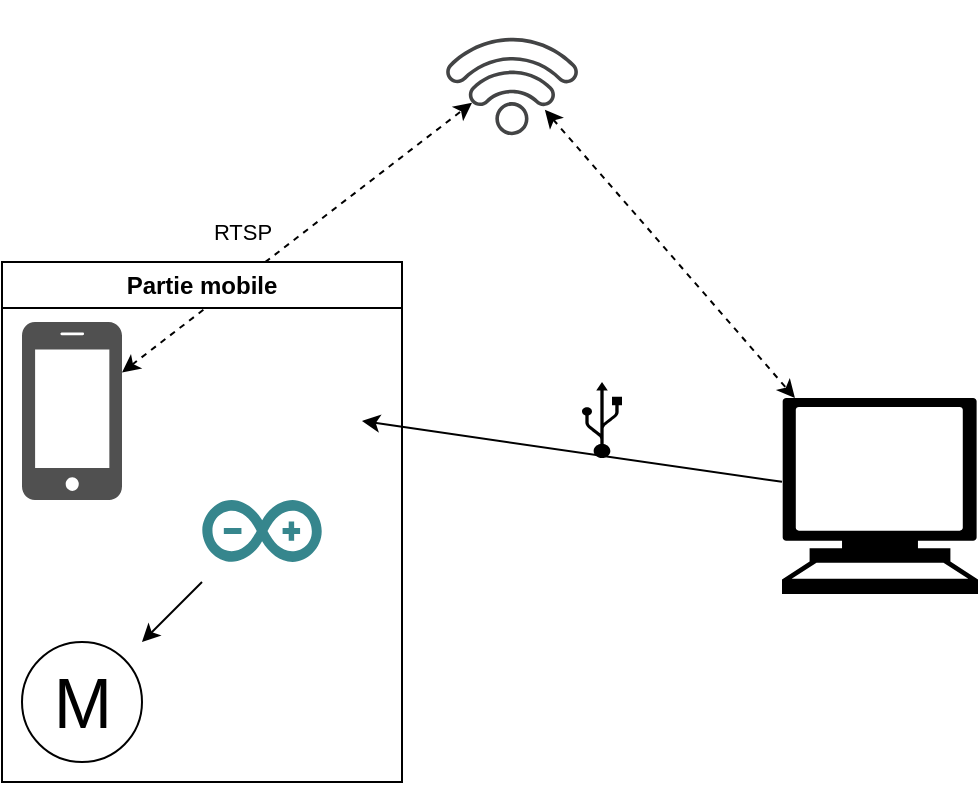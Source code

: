 <mxfile version="24.4.0" type="github">
  <diagram name="Page-1" id="umgqCY9OMrEJ4LGfMz6i">
    <mxGraphModel dx="845" dy="579" grid="1" gridSize="10" guides="1" tooltips="1" connect="1" arrows="1" fold="1" page="1" pageScale="1" pageWidth="827" pageHeight="1169" math="0" shadow="0">
      <root>
        <mxCell id="0" />
        <mxCell id="1" parent="0" />
        <mxCell id="Epj7JIrtIlC2Fcc0TvX--2" value="" style="html=1;labelBackgroundColor=#ffffff;startArrow=classic;startFill=1;startSize=6;endArrow=classic;endFill=1;endSize=6;jettySize=auto;orthogonalLoop=1;strokeWidth=1;dashed=1;fontSize=14;rounded=0;" parent="1" source="Epj7JIrtIlC2Fcc0TvX--19" target="Epj7JIrtIlC2Fcc0TvX--16" edge="1">
          <mxGeometry width="60" height="60" relative="1" as="geometry">
            <mxPoint x="330" y="150" as="sourcePoint" />
            <mxPoint x="460" y="242.141" as="targetPoint" />
          </mxGeometry>
        </mxCell>
        <mxCell id="Epj7JIrtIlC2Fcc0TvX--5" value="" style="shape=image;html=1;verticalAlign=top;verticalLabelPosition=bottom;labelBackgroundColor=#ffffff;imageAspect=0;aspect=fixed;image=https://cdn1.iconfinder.com/data/icons/ionicons-fill-vol-2/512/logo-python-128.png" parent="1" vertex="1">
          <mxGeometry x="494" y="358" width="50" height="50" as="geometry" />
        </mxCell>
        <mxCell id="Epj7JIrtIlC2Fcc0TvX--8" value="" style="endArrow=classic;html=1;rounded=0;entryX=1;entryY=0.5;entryDx=0;entryDy=0;" parent="1" source="Epj7JIrtIlC2Fcc0TvX--16" target="Epj7JIrtIlC2Fcc0TvX--10" edge="1">
          <mxGeometry relative="1" as="geometry">
            <mxPoint x="460" y="301.984" as="sourcePoint" />
            <mxPoint x="540" y="390" as="targetPoint" />
          </mxGeometry>
        </mxCell>
        <mxCell id="Epj7JIrtIlC2Fcc0TvX--12" value="" style="html=1;labelBackgroundColor=#ffffff;startArrow=classic;startFill=1;startSize=6;endArrow=classic;endFill=1;endSize=6;jettySize=auto;orthogonalLoop=1;strokeWidth=1;dashed=1;fontSize=14;rounded=0;" parent="1" source="Epj7JIrtIlC2Fcc0TvX--13" target="Epj7JIrtIlC2Fcc0TvX--19" edge="1">
          <mxGeometry width="60" height="60" relative="1" as="geometry">
            <mxPoint x="150" y="260" as="sourcePoint" />
            <mxPoint x="287.0" y="141.004" as="targetPoint" />
          </mxGeometry>
        </mxCell>
        <mxCell id="Epj7JIrtIlC2Fcc0TvX--14" value="RTSP" style="edgeLabel;html=1;align=center;verticalAlign=middle;resizable=0;points=[];" parent="Epj7JIrtIlC2Fcc0TvX--12" vertex="1" connectable="0">
          <mxGeometry x="0.043" y="-3" relative="1" as="geometry">
            <mxPoint x="-33" y="-3" as="offset" />
          </mxGeometry>
        </mxCell>
        <mxCell id="Epj7JIrtIlC2Fcc0TvX--15" value="Partie mobile" style="swimlane;whiteSpace=wrap;html=1;" parent="1" vertex="1">
          <mxGeometry x="80" y="280" width="200" height="260" as="geometry" />
        </mxCell>
        <mxCell id="Epj7JIrtIlC2Fcc0TvX--13" value="" style="sketch=0;pointerEvents=1;shadow=0;dashed=0;html=1;strokeColor=none;fillColor=#505050;labelPosition=center;verticalLabelPosition=bottom;verticalAlign=top;outlineConnect=0;align=center;shape=mxgraph.office.devices.cell_phone_iphone_proportional;" parent="Epj7JIrtIlC2Fcc0TvX--15" vertex="1">
          <mxGeometry x="10" y="30" width="50" height="89" as="geometry" />
        </mxCell>
        <mxCell id="Epj7JIrtIlC2Fcc0TvX--10" value="" style="shape=image;html=1;verticalAlign=top;verticalLabelPosition=bottom;labelBackgroundColor=#ffffff;imageAspect=0;aspect=fixed;image=https://cdn2.iconfinder.com/data/icons/electronic-13/480/3-electronic-arduino-chipset-icon-2-128.png" parent="Epj7JIrtIlC2Fcc0TvX--15" vertex="1">
          <mxGeometry x="80" y="29.5" width="100" height="100" as="geometry" />
        </mxCell>
        <mxCell id="Epj7JIrtIlC2Fcc0TvX--11" value="" style="dashed=0;outlineConnect=0;html=1;align=center;labelPosition=center;verticalLabelPosition=bottom;verticalAlign=top;shape=mxgraph.weblogos.arduino;fillColor=#36868D;strokeColor=none" parent="Epj7JIrtIlC2Fcc0TvX--15" vertex="1">
          <mxGeometry x="100.15" y="119" width="59.7" height="31" as="geometry" />
        </mxCell>
        <mxCell id="Epj7JIrtIlC2Fcc0TvX--20" value="M" style="verticalLabelPosition=middle;shadow=0;dashed=0;align=center;html=1;verticalAlign=middle;strokeWidth=1;shape=ellipse;aspect=fixed;fontSize=35;" parent="Epj7JIrtIlC2Fcc0TvX--15" vertex="1">
          <mxGeometry x="10" y="190" width="60" height="60" as="geometry" />
        </mxCell>
        <mxCell id="Epj7JIrtIlC2Fcc0TvX--22" value="" style="endArrow=classic;html=1;rounded=0;" parent="Epj7JIrtIlC2Fcc0TvX--15" target="Epj7JIrtIlC2Fcc0TvX--20" edge="1">
          <mxGeometry width="50" height="50" relative="1" as="geometry">
            <mxPoint x="100" y="160" as="sourcePoint" />
            <mxPoint x="340" y="190" as="targetPoint" />
          </mxGeometry>
        </mxCell>
        <mxCell id="Epj7JIrtIlC2Fcc0TvX--16" value="" style="shape=mxgraph.signs.tech.computer;html=1;pointerEvents=1;fillColor=#000000;strokeColor=none;verticalLabelPosition=bottom;verticalAlign=top;align=center;" parent="1" vertex="1">
          <mxGeometry x="470" y="348" width="98" height="98" as="geometry" />
        </mxCell>
        <mxCell id="Epj7JIrtIlC2Fcc0TvX--17" value="" style="shape=mxgraph.signs.tech.usb;html=1;pointerEvents=1;fillColor=#000000;strokeColor=none;verticalLabelPosition=bottom;verticalAlign=top;align=center;" parent="1" vertex="1">
          <mxGeometry x="370" y="340" width="20" height="38" as="geometry" />
        </mxCell>
        <mxCell id="Epj7JIrtIlC2Fcc0TvX--19" value="" style="sketch=0;pointerEvents=1;shadow=0;dashed=0;html=1;strokeColor=none;fillColor=#434445;aspect=fixed;labelPosition=center;verticalLabelPosition=bottom;verticalAlign=top;align=center;outlineConnect=0;shape=mxgraph.vvd.wi_fi;rotation=-45;" parent="1" vertex="1">
          <mxGeometry x="310" y="160" width="50" height="50" as="geometry" />
        </mxCell>
        <mxCell id="5Butn8aeQWtwLF2bDEvD-1" value="" style="shape=image;html=1;verticalAlign=top;verticalLabelPosition=bottom;labelBackgroundColor=#ffffff;imageAspect=0;aspect=fixed;image=https://cdn2.iconfinder.com/data/icons/boxicons-regular-vol-1/24/bx-bluetooth-128.png" vertex="1" parent="1">
          <mxGeometry x="350" y="380" width="40" height="40" as="geometry" />
        </mxCell>
      </root>
    </mxGraphModel>
  </diagram>
</mxfile>
